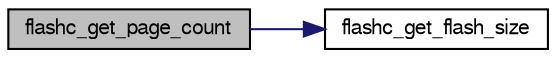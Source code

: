 digraph G
{
  edge [fontname="FreeSans",fontsize="10",labelfontname="FreeSans",labelfontsize="10"];
  node [fontname="FreeSans",fontsize="10",shape=record];
  rankdir=LR;
  Node1 [label="flashc_get_page_count",height=0.2,width=0.4,color="black", fillcolor="grey75", style="filled" fontcolor="black"];
  Node1 -> Node2 [color="midnightblue",fontsize="10",style="solid",fontname="FreeSans"];
  Node2 [label="flashc_get_flash_size",height=0.2,width=0.4,color="black", fillcolor="white", style="filled",URL="$group__group__avr32__drivers__flashc.html#ga8071c315b02d038c49fa0bf89a40ba1b",tooltip="Gets the size of the whole flash array."];
}
